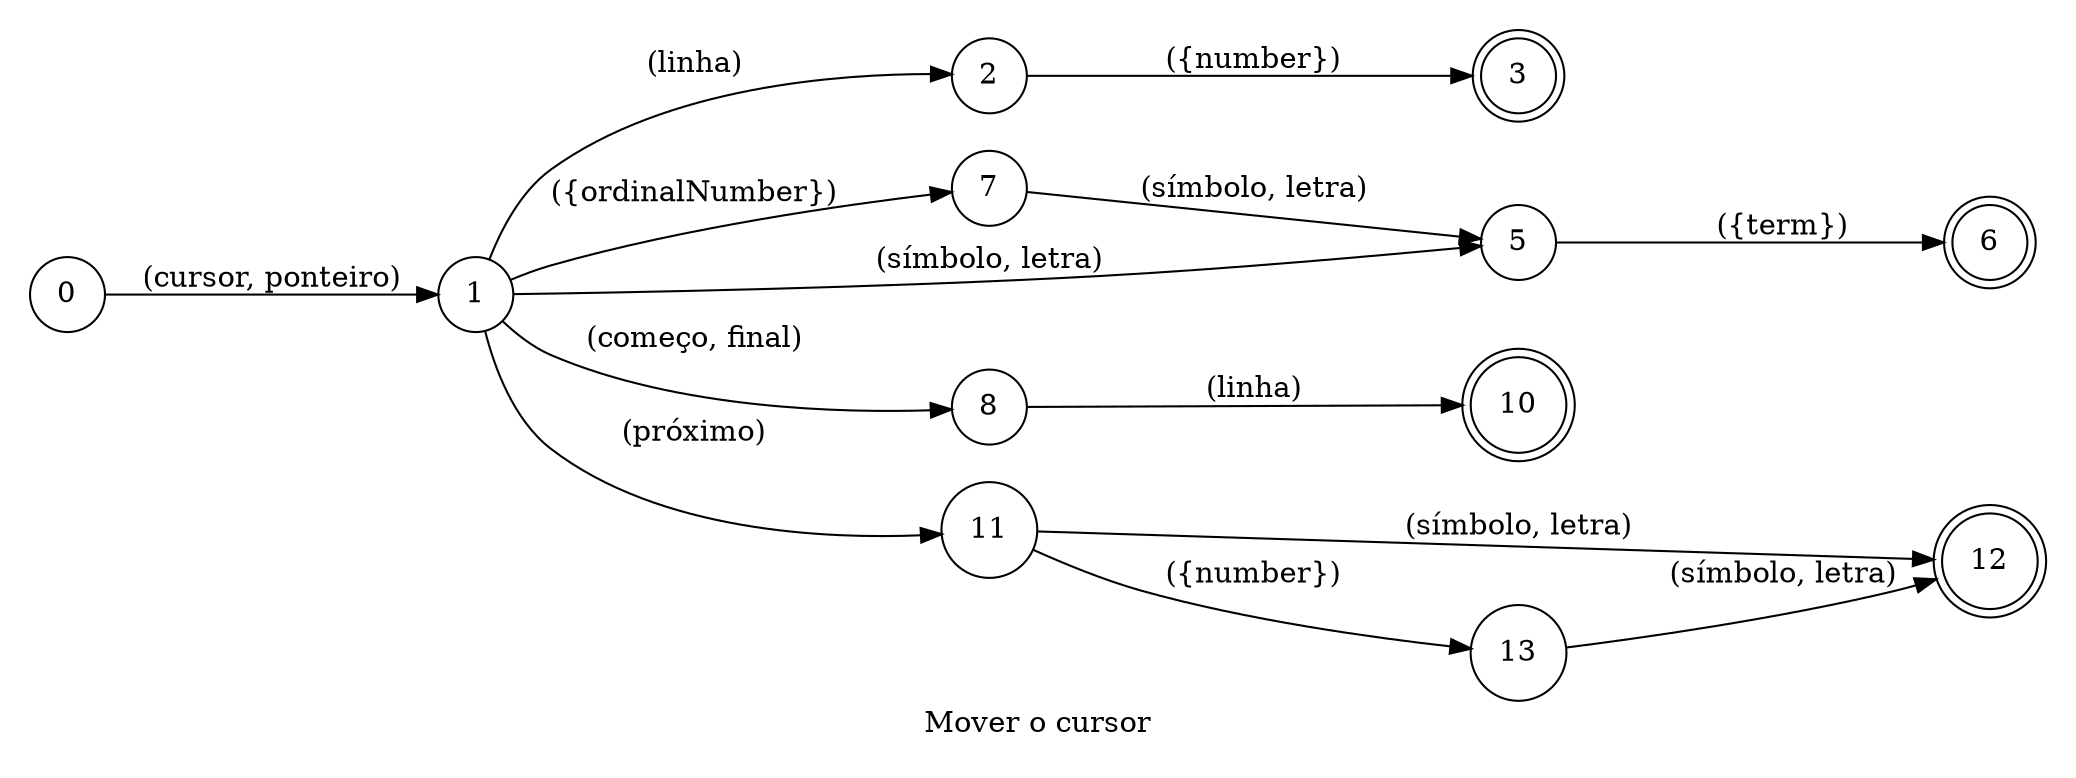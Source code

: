 digraph Cursor {
    id="cursor";
    label="Mover o cursor";
    lang="pt-BR";
    langName="Português";
    pad="0.2";
    rankdir=LR;
    node[shape=doublecircle]; 3 10 12 6;
    node[shape=circle];

    0 -> 1 [label="(cursor, ponteiro)"];
    1 -> 2 [label="(linha)"];
    2 -> 3 [label="({number})", store=line];

    {1 7} -> 5 [label="(símbolo, letra)"];
    1 -> 7 [label="({ordinalNumber})", store=leapSize, normalize="ordinalNumber"];
    5 -> 6 [label="({term})", store=symbol];

    1 -> 8 [label="(começo, final)", store=linePosition];
    8 -> 10 [label="(linha)"];

    1 -> 11 [label="(próximo)"];
    11 -> 13 [label="({number})", store=leapSize];
    {11 13} -> 12 [label="(símbolo, letra)"];

    title="Mover o cursor";
    desc="Move o cursor para uma linha ou símbolo";
}